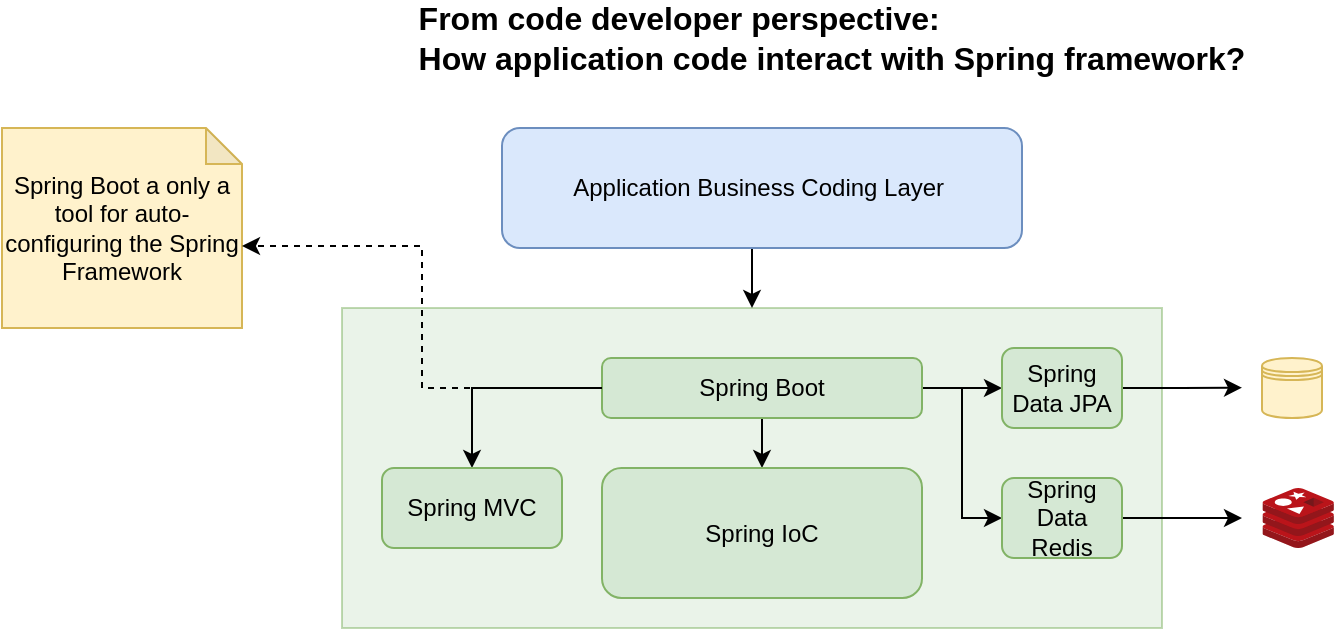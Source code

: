 <mxfile version="24.7.8" pages="3">
  <diagram name="From code developer perspective" id="HxFXNJKx6h3pQ_oN9Vk9">
    <mxGraphModel dx="662" dy="433" grid="1" gridSize="10" guides="1" tooltips="1" connect="1" arrows="1" fold="1" page="1" pageScale="1" pageWidth="827" pageHeight="1169" math="0" shadow="0">
      <root>
        <mxCell id="0" />
        <mxCell id="1" parent="0" />
        <mxCell id="6tJd7Bp3pr9ignXYDa5n-10" value="" style="rounded=0;whiteSpace=wrap;html=1;opacity=50;fillColor=#d5e8d4;strokeColor=#82b366;" parent="1" vertex="1">
          <mxGeometry x="190" y="170" width="410" height="160" as="geometry" />
        </mxCell>
        <mxCell id="6tJd7Bp3pr9ignXYDa5n-6" style="edgeStyle=orthogonalEdgeStyle;rounded=0;orthogonalLoop=1;jettySize=auto;html=1;exitX=0.5;exitY=1;exitDx=0;exitDy=0;entryX=0.5;entryY=0;entryDx=0;entryDy=0;" parent="1" source="6tJd7Bp3pr9ignXYDa5n-1" target="6tJd7Bp3pr9ignXYDa5n-3" edge="1">
          <mxGeometry relative="1" as="geometry" />
        </mxCell>
        <mxCell id="6tJd7Bp3pr9ignXYDa5n-7" style="edgeStyle=orthogonalEdgeStyle;rounded=0;orthogonalLoop=1;jettySize=auto;html=1;exitX=1;exitY=0.5;exitDx=0;exitDy=0;entryX=0;entryY=0.5;entryDx=0;entryDy=0;" parent="1" source="6tJd7Bp3pr9ignXYDa5n-1" target="6tJd7Bp3pr9ignXYDa5n-4" edge="1">
          <mxGeometry relative="1" as="geometry" />
        </mxCell>
        <mxCell id="6tJd7Bp3pr9ignXYDa5n-8" style="edgeStyle=orthogonalEdgeStyle;rounded=0;orthogonalLoop=1;jettySize=auto;html=1;exitX=1;exitY=0.5;exitDx=0;exitDy=0;entryX=0;entryY=0.5;entryDx=0;entryDy=0;" parent="1" source="6tJd7Bp3pr9ignXYDa5n-1" target="6tJd7Bp3pr9ignXYDa5n-5" edge="1">
          <mxGeometry relative="1" as="geometry" />
        </mxCell>
        <mxCell id="it0WUjVhHr-77hp7u5Tm-2" style="edgeStyle=orthogonalEdgeStyle;rounded=0;orthogonalLoop=1;jettySize=auto;html=1;exitX=0;exitY=0.5;exitDx=0;exitDy=0;entryX=0.5;entryY=0;entryDx=0;entryDy=0;" edge="1" parent="1" source="6tJd7Bp3pr9ignXYDa5n-1" target="it0WUjVhHr-77hp7u5Tm-1">
          <mxGeometry relative="1" as="geometry" />
        </mxCell>
        <mxCell id="6tJd7Bp3pr9ignXYDa5n-1" value="Spring Boot" style="rounded=1;whiteSpace=wrap;html=1;fillColor=#d5e8d4;strokeColor=#82b366;" parent="1" vertex="1">
          <mxGeometry x="320" y="195" width="160" height="30" as="geometry" />
        </mxCell>
        <mxCell id="6tJd7Bp3pr9ignXYDa5n-11" style="edgeStyle=orthogonalEdgeStyle;rounded=0;orthogonalLoop=1;jettySize=auto;html=1;exitX=0.5;exitY=1;exitDx=0;exitDy=0;entryX=0.5;entryY=0;entryDx=0;entryDy=0;" parent="1" source="6tJd7Bp3pr9ignXYDa5n-2" target="6tJd7Bp3pr9ignXYDa5n-10" edge="1">
          <mxGeometry relative="1" as="geometry" />
        </mxCell>
        <mxCell id="6tJd7Bp3pr9ignXYDa5n-2" value="Application Business Coding Layer&amp;nbsp;" style="rounded=1;whiteSpace=wrap;html=1;fillColor=#dae8fc;strokeColor=#6c8ebf;" parent="1" vertex="1">
          <mxGeometry x="270" y="80" width="260" height="60" as="geometry" />
        </mxCell>
        <mxCell id="6tJd7Bp3pr9ignXYDa5n-3" value="Spring IoC" style="rounded=1;whiteSpace=wrap;html=1;fillColor=#d5e8d4;strokeColor=#82b366;" parent="1" vertex="1">
          <mxGeometry x="320" y="250" width="160" height="65" as="geometry" />
        </mxCell>
        <mxCell id="6tJd7Bp3pr9ignXYDa5n-12" style="edgeStyle=orthogonalEdgeStyle;rounded=0;orthogonalLoop=1;jettySize=auto;html=1;exitX=1;exitY=0.5;exitDx=0;exitDy=0;" parent="1" source="6tJd7Bp3pr9ignXYDa5n-4" edge="1">
          <mxGeometry relative="1" as="geometry">
            <mxPoint x="640" y="209.857" as="targetPoint" />
          </mxGeometry>
        </mxCell>
        <mxCell id="6tJd7Bp3pr9ignXYDa5n-4" value="Spring Data JPA" style="rounded=1;whiteSpace=wrap;html=1;fillColor=#d5e8d4;strokeColor=#82b366;" parent="1" vertex="1">
          <mxGeometry x="520" y="190" width="60" height="40" as="geometry" />
        </mxCell>
        <mxCell id="6tJd7Bp3pr9ignXYDa5n-14" style="edgeStyle=orthogonalEdgeStyle;rounded=0;orthogonalLoop=1;jettySize=auto;html=1;exitX=1;exitY=0.5;exitDx=0;exitDy=0;" parent="1" source="6tJd7Bp3pr9ignXYDa5n-5" edge="1">
          <mxGeometry relative="1" as="geometry">
            <mxPoint x="640" y="275" as="targetPoint" />
          </mxGeometry>
        </mxCell>
        <mxCell id="6tJd7Bp3pr9ignXYDa5n-5" value="Spring Data Redis" style="rounded=1;whiteSpace=wrap;html=1;fillColor=#d5e8d4;strokeColor=#82b366;" parent="1" vertex="1">
          <mxGeometry x="520" y="255" width="60" height="40" as="geometry" />
        </mxCell>
        <mxCell id="6tJd7Bp3pr9ignXYDa5n-13" value="" style="shape=datastore;whiteSpace=wrap;html=1;fillColor=#fff2cc;strokeColor=#d6b656;" parent="1" vertex="1">
          <mxGeometry x="650" y="195" width="30" height="30" as="geometry" />
        </mxCell>
        <mxCell id="6tJd7Bp3pr9ignXYDa5n-15" value="" style="image;sketch=0;aspect=fixed;html=1;points=[];align=center;fontSize=12;image=img/lib/mscae/Cache_Redis_Product.svg;" parent="1" vertex="1">
          <mxGeometry x="650.24" y="260" width="35.71" height="30" as="geometry" />
        </mxCell>
        <mxCell id="6tJd7Bp3pr9ignXYDa5n-17" value="&lt;div style=&quot;text-align: left;&quot;&gt;&lt;b style=&quot;background-color: initial;&quot;&gt;&lt;font style=&quot;font-size: 16px;&quot;&gt;From code developer perspective:&lt;/font&gt;&lt;/b&gt;&lt;/div&gt;&lt;div style=&quot;text-align: left;&quot;&gt;&lt;b&gt;&lt;font style=&quot;font-size: 16px;&quot;&gt;How application code interact with Spring framework?&lt;/font&gt;&lt;/b&gt;&lt;/div&gt;" style="text;html=1;align=center;verticalAlign=middle;whiteSpace=wrap;rounded=0;" parent="1" vertex="1">
          <mxGeometry x="210" y="20" width="450" height="30" as="geometry" />
        </mxCell>
        <mxCell id="6tJd7Bp3pr9ignXYDa5n-20" value="Spring Boot a only a tool for auto-configuring the Spring Framework" style="shape=note;whiteSpace=wrap;html=1;backgroundOutline=1;darkOpacity=0.05;fillColor=#fff2cc;strokeColor=#d6b656;size=18;" parent="1" vertex="1">
          <mxGeometry x="20" y="80" width="120" height="100" as="geometry" />
        </mxCell>
        <mxCell id="6tJd7Bp3pr9ignXYDa5n-21" style="edgeStyle=orthogonalEdgeStyle;rounded=0;orthogonalLoop=1;jettySize=auto;html=1;exitX=0;exitY=0.5;exitDx=0;exitDy=0;entryX=0;entryY=0;entryDx=120;entryDy=59;entryPerimeter=0;dashed=1;" parent="1" source="6tJd7Bp3pr9ignXYDa5n-1" target="6tJd7Bp3pr9ignXYDa5n-20" edge="1">
          <mxGeometry relative="1" as="geometry" />
        </mxCell>
        <mxCell id="it0WUjVhHr-77hp7u5Tm-1" value="Spring MVC" style="rounded=1;whiteSpace=wrap;html=1;fillColor=#d5e8d4;strokeColor=#82b366;" vertex="1" parent="1">
          <mxGeometry x="210" y="250" width="90" height="40" as="geometry" />
        </mxCell>
      </root>
    </mxGraphModel>
  </diagram>
  <diagram id="CetzEVvNPrQqHPS30Xum" name="From web request perspective">
    <mxGraphModel dx="662" dy="433" grid="1" gridSize="10" guides="1" tooltips="1" connect="1" arrows="1" fold="1" page="1" pageScale="1" pageWidth="827" pageHeight="1169" math="0" shadow="0">
      <root>
        <mxCell id="0" />
        <mxCell id="1" parent="0" />
        <mxCell id="LMrehkhd1_mzqCAk2MHY-5" value="Tomcat" style="rounded=1;whiteSpace=wrap;html=1;verticalAlign=top;" parent="1" vertex="1">
          <mxGeometry x="260" y="90" width="360" height="390" as="geometry" />
        </mxCell>
        <mxCell id="LMrehkhd1_mzqCAk2MHY-7" style="edgeStyle=orthogonalEdgeStyle;rounded=0;orthogonalLoop=1;jettySize=auto;html=1;exitX=1;exitY=0.5;exitDx=0;exitDy=0;entryX=0.003;entryY=0.194;entryDx=0;entryDy=0;entryPerimeter=0;" parent="1" source="LMrehkhd1_mzqCAk2MHY-2" edge="1" target="LMrehkhd1_mzqCAk2MHY-5">
          <mxGeometry relative="1" as="geometry">
            <mxPoint x="220" y="170" as="targetPoint" />
            <Array as="points">
              <mxPoint x="200" y="145" />
              <mxPoint x="200" y="170" />
              <mxPoint x="261" y="170" />
            </Array>
          </mxGeometry>
        </mxCell>
        <mxCell id="LMrehkhd1_mzqCAk2MHY-2" value="request" style="text;html=1;align=center;verticalAlign=middle;whiteSpace=wrap;rounded=0;" parent="1" vertex="1">
          <mxGeometry x="110" y="130" width="60" height="30" as="geometry" />
        </mxCell>
        <mxCell id="LMrehkhd1_mzqCAk2MHY-1" value="&amp;nbsp;&lt;span style=&quot;white-space: pre;&quot;&gt;&#x9;&lt;/span&gt;Spring MVC" style="rounded=1;whiteSpace=wrap;html=1;fillColor=#d5e8d4;strokeColor=#82b366;verticalAlign=top;align=left;fontStyle=2" parent="1" vertex="1">
          <mxGeometry x="280" y="200" width="310" height="250" as="geometry" />
        </mxCell>
        <mxCell id="LMrehkhd1_mzqCAk2MHY-6" value="DispatcherServlet (HttpServlet)" style="rounded=1;whiteSpace=wrap;html=1;verticalAlign=top;" parent="1" vertex="1">
          <mxGeometry x="304.5" y="230" width="260" height="200" as="geometry" />
        </mxCell>
        <mxCell id="LMrehkhd1_mzqCAk2MHY-3" value="response" style="text;html=1;align=center;verticalAlign=middle;whiteSpace=wrap;rounded=0;" parent="1" vertex="1">
          <mxGeometry x="110" y="210" width="60" height="20" as="geometry" />
        </mxCell>
        <mxCell id="LMrehkhd1_mzqCAk2MHY-8" value="Filter" style="rounded=1;whiteSpace=wrap;html=1;verticalAlign=top;" parent="1" vertex="1">
          <mxGeometry x="342.25" y="130" width="195.5" height="30" as="geometry" />
        </mxCell>
        <mxCell id="LMrehkhd1_mzqCAk2MHY-9" value="Interceptor" style="rounded=1;whiteSpace=wrap;html=1;verticalAlign=top;" parent="1" vertex="1">
          <mxGeometry x="360.5" y="290" width="95" height="30" as="geometry" />
        </mxCell>
        <mxCell id="LMrehkhd1_mzqCAk2MHY-11" style="edgeStyle=orthogonalEdgeStyle;rounded=0;orthogonalLoop=1;jettySize=auto;html=1;entryX=1;entryY=0.5;entryDx=0;entryDy=0;" parent="1" target="LMrehkhd1_mzqCAk2MHY-3" edge="1">
          <mxGeometry relative="1" as="geometry">
            <mxPoint x="260" y="220" as="sourcePoint" />
            <mxPoint x="300" y="280" as="targetPoint" />
          </mxGeometry>
        </mxCell>
        <mxCell id="LMrehkhd1_mzqCAk2MHY-12" style="edgeStyle=orthogonalEdgeStyle;rounded=0;orthogonalLoop=1;jettySize=auto;html=1;exitX=1;exitY=0.25;exitDx=0;exitDy=0;entryX=0;entryY=0.25;entryDx=0;entryDy=0;" parent="1" source="qBLVawUO-C-t650Nr5v--2" target="qBLVawUO-C-t650Nr5v--3" edge="1">
          <mxGeometry relative="1" as="geometry">
            <mxPoint x="250" y="280" as="sourcePoint" />
            <mxPoint x="610" y="328" as="targetPoint" />
          </mxGeometry>
        </mxCell>
        <mxCell id="LMrehkhd1_mzqCAk2MHY-15" style="edgeStyle=orthogonalEdgeStyle;rounded=0;orthogonalLoop=1;jettySize=auto;html=1;exitX=0;exitY=0.75;exitDx=0;exitDy=0;entryX=1;entryY=0.5;entryDx=0;entryDy=0;" parent="1" source="qBLVawUO-C-t650Nr5v--3" target="qBLVawUO-C-t650Nr5v--2" edge="1">
          <mxGeometry relative="1" as="geometry">
            <Array as="points">
              <mxPoint x="650" y="351" />
              <mxPoint x="650" y="395" />
            </Array>
          </mxGeometry>
        </mxCell>
        <mxCell id="LMrehkhd1_mzqCAk2MHY-14" value="Business logic" style="rounded=1;whiteSpace=wrap;html=1;fillColor=#dae8fc;strokeColor=#6c8ebf;verticalAlign=top;" parent="1" vertex="1">
          <mxGeometry x="720" y="290" width="160" height="147.5" as="geometry" />
        </mxCell>
        <mxCell id="U86pM15hBIZVNhdWzzvj-1" value="&lt;div style=&quot;&quot;&gt;&lt;b style=&quot;background-color: initial;&quot;&gt;&lt;font style=&quot;font-size: 16px;&quot;&gt;From web request perspective:&lt;/font&gt;&lt;/b&gt;&lt;/div&gt;&lt;div style=&quot;&quot;&gt;&lt;b&gt;&lt;font style=&quot;font-size: 16px;&quot;&gt;&amp;nbsp; &amp;nbsp; How a request gets handled?&lt;/font&gt;&lt;/b&gt;&lt;/div&gt;" style="text;html=1;align=left;verticalAlign=middle;whiteSpace=wrap;rounded=0;" parent="1" vertex="1">
          <mxGeometry x="304.5" y="10" width="310" height="40" as="geometry" />
        </mxCell>
        <mxCell id="qBLVawUO-C-t650Nr5v--1" value="DispatcherServlet" style="rounded=1;whiteSpace=wrap;html=1;verticalAlign=top;" vertex="1" parent="1">
          <mxGeometry x="358.5" y="335" width="105.5" height="25" as="geometry" />
        </mxCell>
        <mxCell id="qBLVawUO-C-t650Nr5v--2" value="HandlerMapping" style="rounded=1;whiteSpace=wrap;html=1;verticalAlign=top;" vertex="1" parent="1">
          <mxGeometry x="369" y="380" width="95" height="30" as="geometry" />
        </mxCell>
        <mxCell id="qBLVawUO-C-t650Nr5v--6" style="edgeStyle=orthogonalEdgeStyle;rounded=0;orthogonalLoop=1;jettySize=auto;html=1;exitX=0.75;exitY=1;exitDx=0;exitDy=0;entryX=0.75;entryY=0;entryDx=0;entryDy=0;" edge="1" parent="1" source="qBLVawUO-C-t650Nr5v--3" target="qBLVawUO-C-t650Nr5v--4">
          <mxGeometry relative="1" as="geometry" />
        </mxCell>
        <mxCell id="qBLVawUO-C-t650Nr5v--3" value="Controller" style="rounded=1;whiteSpace=wrap;html=1;verticalAlign=top;" vertex="1" parent="1">
          <mxGeometry x="752.5" y="325" width="95" height="35" as="geometry" />
        </mxCell>
        <mxCell id="qBLVawUO-C-t650Nr5v--9" style="edgeStyle=orthogonalEdgeStyle;rounded=0;orthogonalLoop=1;jettySize=auto;html=1;exitX=0.25;exitY=0;exitDx=0;exitDy=0;entryX=0.5;entryY=1;entryDx=0;entryDy=0;" edge="1" parent="1" source="qBLVawUO-C-t650Nr5v--4" target="qBLVawUO-C-t650Nr5v--3">
          <mxGeometry relative="1" as="geometry" />
        </mxCell>
        <mxCell id="qBLVawUO-C-t650Nr5v--4" value="Service" style="rounded=1;whiteSpace=wrap;html=1;verticalAlign=top;" vertex="1" parent="1">
          <mxGeometry x="752.5" y="385" width="95" height="35" as="geometry" />
        </mxCell>
        <mxCell id="qBLVawUO-C-t650Nr5v--10" style="rounded=0;orthogonalLoop=1;jettySize=auto;html=1;entryX=0;entryY=0.5;entryDx=0;entryDy=0;exitX=0.007;exitY=0.194;exitDx=0;exitDy=0;exitPerimeter=0;" edge="1" parent="1" source="LMrehkhd1_mzqCAk2MHY-5" target="LMrehkhd1_mzqCAk2MHY-8">
          <mxGeometry relative="1" as="geometry">
            <mxPoint x="270" y="230" as="sourcePoint" />
            <mxPoint x="180" y="230" as="targetPoint" />
          </mxGeometry>
        </mxCell>
        <mxCell id="qBLVawUO-C-t650Nr5v--12" style="rounded=0;orthogonalLoop=1;jettySize=auto;html=1;exitX=0.5;exitY=1;exitDx=0;exitDy=0;entryX=0.5;entryY=0;entryDx=0;entryDy=0;" edge="1" parent="1" source="LMrehkhd1_mzqCAk2MHY-8" target="LMrehkhd1_mzqCAk2MHY-6">
          <mxGeometry relative="1" as="geometry">
            <mxPoint x="283" y="202" as="sourcePoint" />
            <mxPoint x="440" y="230" as="targetPoint" />
          </mxGeometry>
        </mxCell>
        <mxCell id="qBLVawUO-C-t650Nr5v--13" style="rounded=0;orthogonalLoop=1;jettySize=auto;html=1;entryX=0.75;entryY=0;entryDx=0;entryDy=0;exitX=0.796;exitY=0.954;exitDx=0;exitDy=0;exitPerimeter=0;" edge="1" parent="1" source="LMrehkhd1_mzqCAk2MHY-9" target="qBLVawUO-C-t650Nr5v--1">
          <mxGeometry relative="1" as="geometry">
            <mxPoint x="287.5" y="212" as="sourcePoint" />
            <mxPoint x="336.5" y="212" as="targetPoint" />
          </mxGeometry>
        </mxCell>
        <mxCell id="qBLVawUO-C-t650Nr5v--14" style="rounded=0;orthogonalLoop=1;jettySize=auto;html=1;entryX=0.75;entryY=0;entryDx=0;entryDy=0;exitX=0.75;exitY=1;exitDx=0;exitDy=0;" edge="1" parent="1" source="qBLVawUO-C-t650Nr5v--1" target="qBLVawUO-C-t650Nr5v--2">
          <mxGeometry relative="1" as="geometry">
            <mxPoint x="297.5" y="222" as="sourcePoint" />
            <mxPoint x="346.5" y="222" as="targetPoint" />
          </mxGeometry>
        </mxCell>
      </root>
    </mxGraphModel>
  </diagram>
  <diagram id="fVbzcKxXHnjSiY9w-2rU" name="Spring Framework Components">
    <mxGraphModel dx="794" dy="519" grid="1" gridSize="10" guides="1" tooltips="1" connect="1" arrows="1" fold="1" page="1" pageScale="1" pageWidth="827" pageHeight="1169" math="0" shadow="0">
      <root>
        <mxCell id="0" />
        <mxCell id="1" parent="0" />
      </root>
    </mxGraphModel>
  </diagram>
</mxfile>
